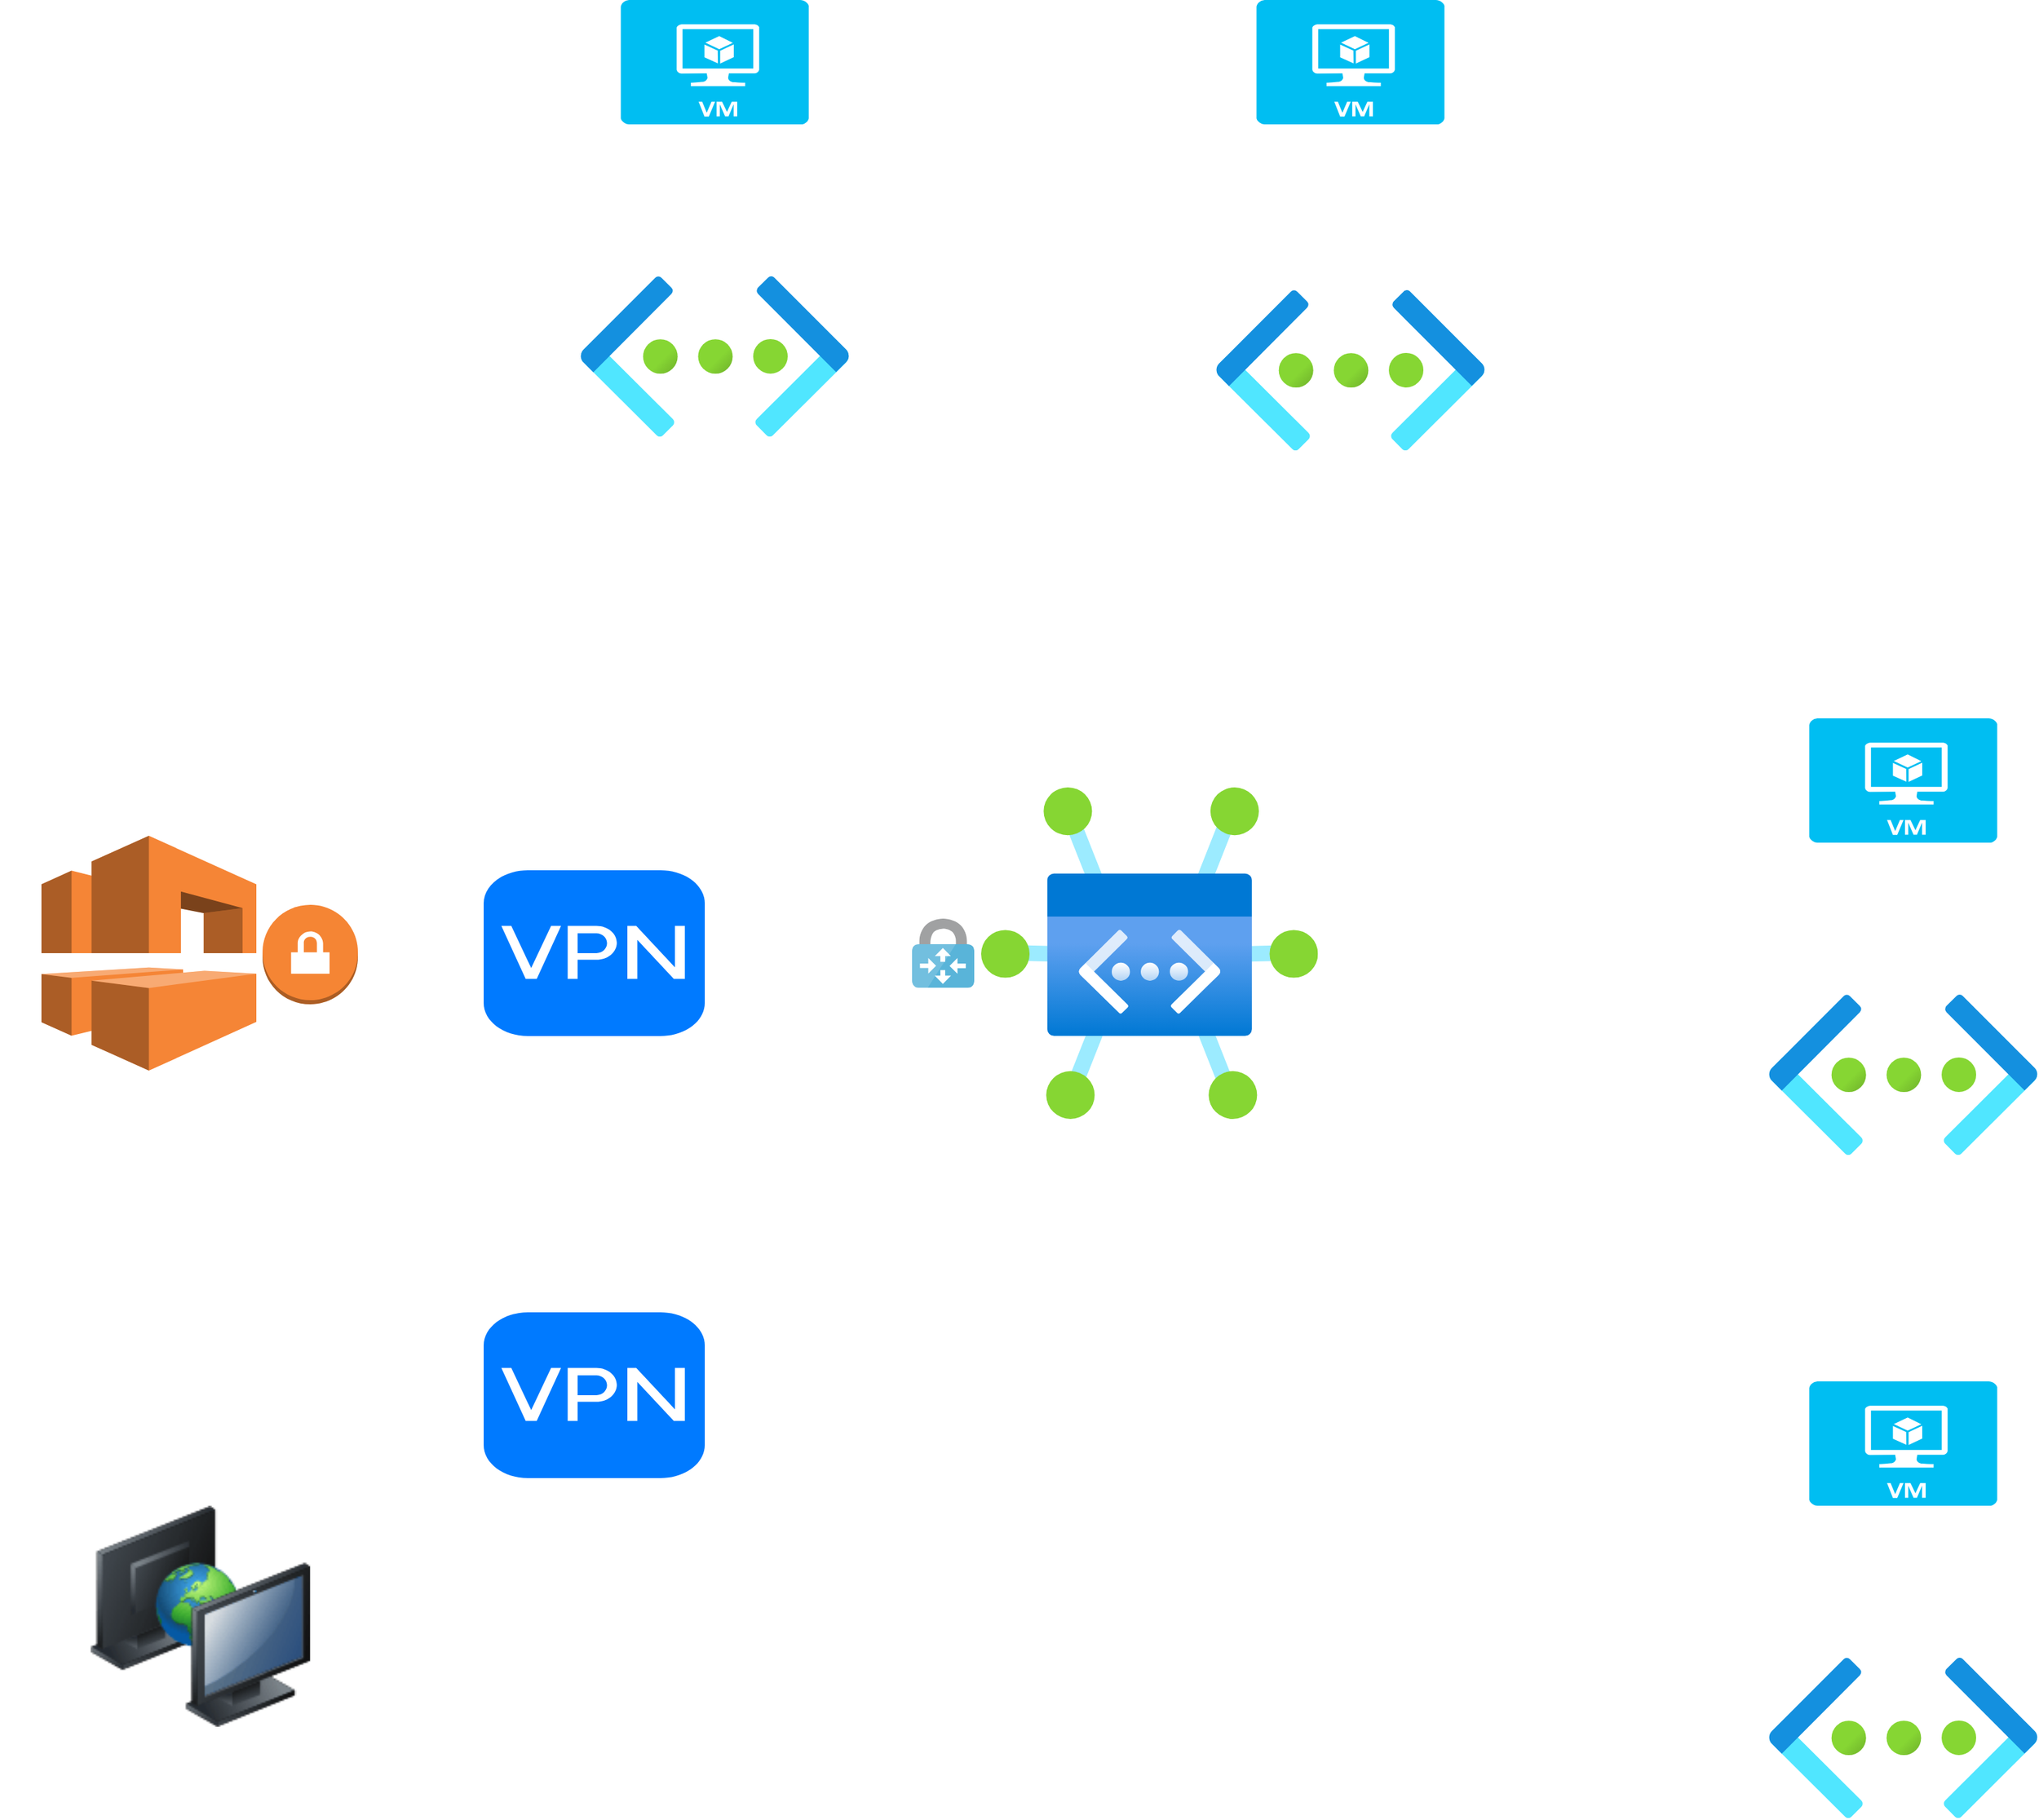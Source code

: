 <mxfile version="24.6.5" type="github">
  <diagram name="Page-1" id="_KaiSO4fqecnzLwhaQ9y">
    <mxGraphModel dx="3460" dy="1225" grid="1" gridSize="10" guides="1" tooltips="1" connect="1" arrows="1" fold="1" page="1" pageScale="1" pageWidth="850" pageHeight="1100" math="0" shadow="0">
      <root>
        <mxCell id="0" />
        <mxCell id="1" parent="0" />
        <mxCell id="PY5UOyymUL9c6bpPYces-2" value="" style="outlineConnect=0;dashed=0;verticalLabelPosition=bottom;verticalAlign=top;align=center;html=1;shape=mxgraph.aws3.vpc;fillColor=#F58536;gradientColor=none;" vertex="1" parent="1">
          <mxGeometry x="-720" y="635" width="155.5" height="170" as="geometry" />
        </mxCell>
        <mxCell id="PY5UOyymUL9c6bpPYces-7" value="" style="image;aspect=fixed;html=1;points=[];align=center;fontSize=12;image=img/lib/azure2/networking/Virtual_WAN_Hub.svg;" vertex="1" parent="1">
          <mxGeometry x="-40" y="600" width="243.75" height="240" as="geometry" />
        </mxCell>
        <mxCell id="PY5UOyymUL9c6bpPYces-10" value="" style="html=1;strokeWidth=1;shadow=0;dashed=0;shape=mxgraph.ios7.misc.vpn;fillColor=#007AFF;strokeColor=none;buttonText=;strokeColor2=#222222;fontColor=#222222;fontSize=8;verticalLabelPosition=bottom;verticalAlign=top;align=center;sketch=0;" vertex="1" parent="1">
          <mxGeometry x="-400" y="660" width="160" height="120" as="geometry" />
        </mxCell>
        <mxCell id="PY5UOyymUL9c6bpPYces-25" value="" style="image;aspect=fixed;html=1;points=[];align=center;fontSize=12;image=img/lib/azure2/networking/Virtual_Networks.svg;" vertex="1" parent="1">
          <mxGeometry x="-330" y="230" width="194.5" height="116.12" as="geometry" />
        </mxCell>
        <mxCell id="PY5UOyymUL9c6bpPYces-26" value="" style="verticalLabelPosition=bottom;html=1;verticalAlign=top;align=center;strokeColor=none;fillColor=#00BEF2;shape=mxgraph.azure.virtual_machine;" vertex="1" parent="1">
          <mxGeometry x="-300.75" y="30" width="136" height="90" as="geometry" />
        </mxCell>
        <mxCell id="PY5UOyymUL9c6bpPYces-41" value="" style="image;sketch=0;aspect=fixed;html=1;points=[];align=center;fontSize=12;image=img/lib/mscae/VPN_Gateway.svg;" vertex="1" parent="1">
          <mxGeometry x="-90" y="695" width="45" height="50" as="geometry" />
        </mxCell>
        <mxCell id="PY5UOyymUL9c6bpPYces-42" value="" style="outlineConnect=0;dashed=0;verticalLabelPosition=bottom;verticalAlign=top;align=center;html=1;shape=mxgraph.aws3.vpn_gateway;fillColor=#F58534;gradientColor=none;" vertex="1" parent="1">
          <mxGeometry x="-560" y="685" width="69" height="72" as="geometry" />
        </mxCell>
        <mxCell id="PY5UOyymUL9c6bpPYces-43" value="" style="image;aspect=fixed;html=1;points=[];align=center;fontSize=12;image=img/lib/azure2/networking/Virtual_Networks.svg;" vertex="1" parent="1">
          <mxGeometry x="130" y="240" width="194.5" height="116.12" as="geometry" />
        </mxCell>
        <mxCell id="PY5UOyymUL9c6bpPYces-44" value="" style="verticalLabelPosition=bottom;html=1;verticalAlign=top;align=center;strokeColor=none;fillColor=#00BEF2;shape=mxgraph.azure.virtual_machine;" vertex="1" parent="1">
          <mxGeometry x="159.25" y="30" width="136" height="90" as="geometry" />
        </mxCell>
        <mxCell id="PY5UOyymUL9c6bpPYces-45" value="" style="image;aspect=fixed;html=1;points=[];align=center;fontSize=12;image=img/lib/azure2/networking/Virtual_Networks.svg;" vertex="1" parent="1">
          <mxGeometry x="530" y="750" width="194.5" height="116.12" as="geometry" />
        </mxCell>
        <mxCell id="PY5UOyymUL9c6bpPYces-46" value="" style="verticalLabelPosition=bottom;html=1;verticalAlign=top;align=center;strokeColor=none;fillColor=#00BEF2;shape=mxgraph.azure.virtual_machine;" vertex="1" parent="1">
          <mxGeometry x="559.25" y="550" width="136" height="90" as="geometry" />
        </mxCell>
        <mxCell id="PY5UOyymUL9c6bpPYces-47" value="" style="image;html=1;image=img/lib/clip_art/computers/Network_2_128x128.png" vertex="1" parent="1">
          <mxGeometry x="-750" y="1120" width="290" height="160" as="geometry" />
        </mxCell>
        <mxCell id="PY5UOyymUL9c6bpPYces-48" value="" style="html=1;strokeWidth=1;shadow=0;dashed=0;shape=mxgraph.ios7.misc.vpn;fillColor=#007AFF;strokeColor=none;buttonText=;strokeColor2=#222222;fontColor=#222222;fontSize=8;verticalLabelPosition=bottom;verticalAlign=top;align=center;sketch=0;" vertex="1" parent="1">
          <mxGeometry x="-400" y="980" width="160" height="120" as="geometry" />
        </mxCell>
        <mxCell id="PY5UOyymUL9c6bpPYces-54" value="" style="image;aspect=fixed;html=1;points=[];align=center;fontSize=12;image=img/lib/azure2/networking/Virtual_Networks.svg;" vertex="1" parent="1">
          <mxGeometry x="530" y="1230" width="194.5" height="116.12" as="geometry" />
        </mxCell>
        <mxCell id="PY5UOyymUL9c6bpPYces-55" value="" style="verticalLabelPosition=bottom;html=1;verticalAlign=top;align=center;strokeColor=none;fillColor=#00BEF2;shape=mxgraph.azure.virtual_machine;" vertex="1" parent="1">
          <mxGeometry x="559.25" y="1030" width="136" height="90" as="geometry" />
        </mxCell>
      </root>
    </mxGraphModel>
  </diagram>
</mxfile>
